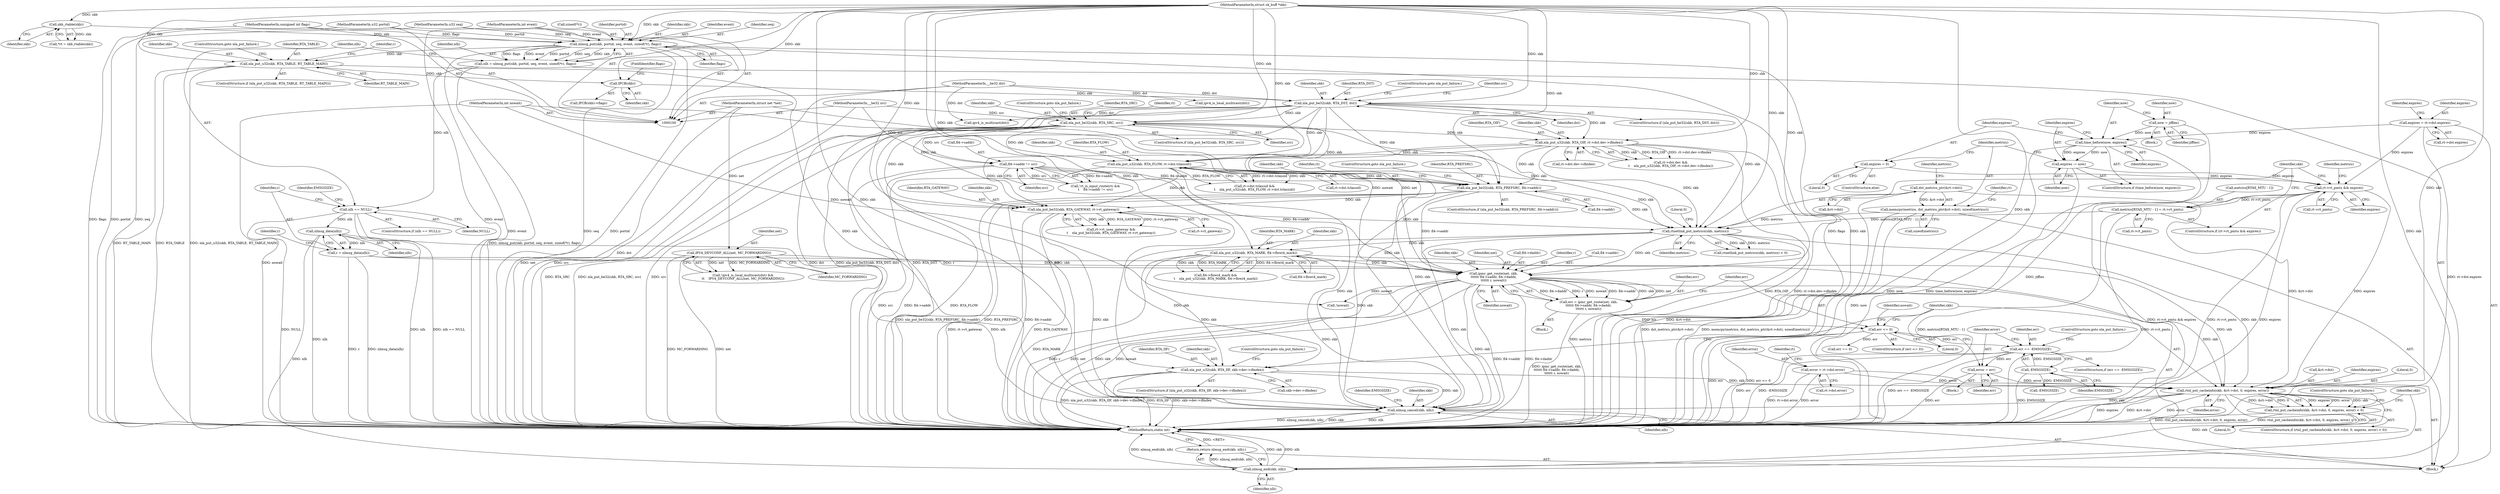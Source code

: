 digraph "0_linux_df4d92549f23e1c037e83323aff58a21b3de7fe0_1@pointer" {
"1000461" [label="(Call,rtnl_put_cacheinfo(skb, &rt->dst, 0, expires, error))"];
"1000410" [label="(Call,ipmr_get_route(net, skb,\n\t\t\t\t\t\t fl4->saddr, fl4->daddr,\n\t\t\t\t\t\t r, nowait))"];
"1000403" [label="(Call,IPV4_DEVCONF_ALL(net, MC_FORWARDING))"];
"1000101" [label="(MethodParameterIn,struct net *net)"];
"1000367" [label="(Call,rtnetlink_put_metrics(skb, metrics))"];
"1000297" [label="(Call,nla_put_be32(skb, RTA_PREFSRC, fl4->saddr))"];
"1000258" [label="(Call,nla_put_u32(skb, RTA_OIF, rt->dst.dev->ifindex))"];
"1000232" [label="(Call,nla_put_be32(skb, RTA_DST, dst))"];
"1000222" [label="(Call,IPCB(skb))"];
"1000175" [label="(Call,nla_put_u32(skb, RTA_TABLE, RT_TABLE_MAIN))"];
"1000127" [label="(Call,nlmsg_put(skb, portid, seq, event, sizeof(*r), flags))"];
"1000115" [label="(Call,skb_rtable(skb))"];
"1000105" [label="(MethodParameterIn,struct sk_buff *skb)"];
"1000106" [label="(MethodParameterIn,u32 portid)"];
"1000107" [label="(MethodParameterIn,u32 seq)"];
"1000108" [label="(MethodParameterIn,int event)"];
"1000110" [label="(MethodParameterIn,unsigned int flags)"];
"1000102" [label="(MethodParameterIn,__be32 dst)"];
"1000246" [label="(Call,nla_put_be32(skb, RTA_SRC, src))"];
"1000103" [label="(MethodParameterIn,__be32 src)"];
"1000276" [label="(Call,nla_put_u32(skb, RTA_FLOW, rt->dst.tclassid))"];
"1000290" [label="(Call,fl4->saddr != src)"];
"1000309" [label="(Call,nla_put_be32(skb, RTA_GATEWAY, rt->rt_gateway))"];
"1000356" [label="(Call,metrics[RTAX_MTU - 1] = rt->rt_pmtu)"];
"1000351" [label="(Call,rt->rt_pmtu && expires)"];
"1000338" [label="(Call,expires = 0)"];
"1000334" [label="(Call,expires -= now)"];
"1000331" [label="(Call,time_before(now, expires))"];
"1000327" [label="(Call,now = jiffies)"];
"1000316" [label="(Call,expires = rt->dst.expires)"];
"1000341" [label="(Call,memcpy(metrics, dst_metrics_ptr(&rt->dst), sizeof(metrics)))"];
"1000343" [label="(Call,dst_metrics_ptr(&rt->dst))"];
"1000377" [label="(Call,nla_put_u32(skb, RTA_MARK, fl4->flowi4_mark))"];
"1000143" [label="(Call,r = nlmsg_data(nlh))"];
"1000145" [label="(Call,nlmsg_data(nlh))"];
"1000137" [label="(Call,nlh == NULL)"];
"1000125" [label="(Call,nlh = nlmsg_put(skb, portid, seq, event, sizeof(*r), flags))"];
"1000109" [label="(MethodParameterIn,int nowait)"];
"1000450" [label="(Call,nla_put_u32(skb, RTA_IIF, skb->dev->ifindex))"];
"1000445" [label="(Call,error = err)"];
"1000440" [label="(Call,err == -EMSGSIZE)"];
"1000422" [label="(Call,err <= 0)"];
"1000408" [label="(Call,err = ipmr_get_route(net, skb,\n\t\t\t\t\t\t fl4->saddr, fl4->daddr,\n\t\t\t\t\t\t r, nowait))"];
"1000442" [label="(Call,-EMSGSIZE)"];
"1000384" [label="(Call,error = rt->dst.error)"];
"1000460" [label="(Call,rtnl_put_cacheinfo(skb, &rt->dst, 0, expires, error) < 0)"];
"1000473" [label="(Call,nlmsg_end(skb, nlh))"];
"1000472" [label="(Return,return nlmsg_end(skb, nlh);)"];
"1000477" [label="(Call,nlmsg_cancel(skb, nlh))"];
"1000449" [label="(ControlStructure,if (nla_put_u32(skb, RTA_IIF, skb->dev->ifindex)))"];
"1000143" [label="(Call,r = nlmsg_data(nlh))"];
"1000175" [label="(Call,nla_put_u32(skb, RTA_TABLE, RT_TABLE_MAIN))"];
"1000350" [label="(ControlStructure,if (rt->rt_pmtu && expires))"];
"1000416" [label="(Call,fl4->daddr)"];
"1000305" [label="(Call,rt->rt_uses_gateway &&\n\t    nla_put_be32(skb, RTA_GATEWAY, rt->rt_gateway))"];
"1000441" [label="(Identifier,err)"];
"1000362" [label="(Call,rt->rt_pmtu)"];
"1000419" [label="(Identifier,r)"];
"1000235" [label="(Identifier,dst)"];
"1000233" [label="(Identifier,skb)"];
"1000413" [label="(Call,fl4->saddr)"];
"1000246" [label="(Call,nla_put_be32(skb, RTA_SRC, src))"];
"1000177" [label="(Identifier,RTA_TABLE)"];
"1000247" [label="(Identifier,skb)"];
"1000276" [label="(Call,nla_put_u32(skb, RTA_FLOW, rt->dst.tclassid))"];
"1000431" [label="(Call,err == 0)"];
"1000368" [label="(Identifier,skb)"];
"1000102" [label="(MethodParameterIn,__be32 dst)"];
"1000458" [label="(ControlStructure,goto nla_put_failure;)"];
"1000483" [label="(MethodReturn,static int)"];
"1000312" [label="(Call,rt->rt_gateway)"];
"1000427" [label="(Call,!nowait)"];
"1000107" [label="(MethodParameterIn,u32 seq)"];
"1000473" [label="(Call,nlmsg_end(skb, nlh))"];
"1000370" [label="(Literal,0)"];
"1000277" [label="(Identifier,skb)"];
"1000421" [label="(ControlStructure,if (err <= 0))"];
"1000279" [label="(Call,rt->dst.tclassid)"];
"1000357" [label="(Call,metrics[RTAX_MTU - 1])"];
"1000403" [label="(Call,IPV4_DEVCONF_ALL(net, MC_FORWARDING))"];
"1000234" [label="(Identifier,RTA_DST)"];
"1000453" [label="(Call,skb->dev->ifindex)"];
"1000481" [label="(Call,-EMSGSIZE)"];
"1000336" [label="(Identifier,now)"];
"1000127" [label="(Call,nlmsg_put(skb, portid, seq, event, sizeof(*r), flags))"];
"1000294" [label="(Identifier,src)"];
"1000343" [label="(Call,dst_metrics_ptr(&rt->dst))"];
"1000351" [label="(Call,rt->rt_pmtu && expires)"];
"1000424" [label="(Literal,0)"];
"1000462" [label="(Identifier,skb)"];
"1000393" [label="(Identifier,rt)"];
"1000482" [label="(Identifier,EMSGSIZE)"];
"1000325" [label="(Block,)"];
"1000261" [label="(Call,rt->dst.dev->ifindex)"];
"1000410" [label="(Call,ipmr_get_route(net, skb,\n\t\t\t\t\t\t fl4->saddr, fl4->daddr,\n\t\t\t\t\t\t r, nowait))"];
"1000296" [label="(ControlStructure,if (nla_put_be32(skb, RTA_PREFSRC, fl4->saddr)))"];
"1000331" [label="(Call,time_before(now, expires))"];
"1000442" [label="(Call,-EMSGSIZE)"];
"1000412" [label="(Identifier,skb)"];
"1000333" [label="(Identifier,expires)"];
"1000444" [label="(ControlStructure,goto nla_put_failure;)"];
"1000270" [label="(Call,rt->dst.tclassid &&\n\t    nla_put_u32(skb, RTA_FLOW, rt->dst.tclassid))"];
"1000379" [label="(Identifier,RTA_MARK)"];
"1000334" [label="(Call,expires -= now)"];
"1000298" [label="(Identifier,skb)"];
"1000128" [label="(Identifier,skb)"];
"1000420" [label="(Identifier,nowait)"];
"1000309" [label="(Call,nla_put_be32(skb, RTA_GATEWAY, rt->rt_gateway))"];
"1000300" [label="(Call,fl4->saddr)"];
"1000136" [label="(ControlStructure,if (nlh == NULL))"];
"1000131" [label="(Identifier,event)"];
"1000471" [label="(ControlStructure,goto nla_put_failure;)"];
"1000258" [label="(Call,nla_put_u32(skb, RTA_OIF, rt->dst.dev->ifindex))"];
"1000111" [label="(Block,)"];
"1000463" [label="(Call,&rt->dst)"];
"1000135" [label="(Identifier,flags)"];
"1000352" [label="(Call,rt->rt_pmtu)"];
"1000461" [label="(Call,rtnl_put_cacheinfo(skb, &rt->dst, 0, expires, error))"];
"1000340" [label="(Literal,0)"];
"1000317" [label="(Identifier,expires)"];
"1000385" [label="(Identifier,error)"];
"1000373" [label="(Call,fl4->flowi4_mark &&\n\t    nla_put_u32(skb, RTA_MARK, fl4->flowi4_mark))"];
"1000399" [label="(Call,!ipv4_is_local_multicast(dst) &&\n\t\t    IPV4_DEVCONF_ALL(net, MC_FORWARDING))"];
"1000337" [label="(ControlStructure,else)"];
"1000101" [label="(MethodParameterIn,struct net *net)"];
"1000250" [label="(ControlStructure,goto nla_put_failure;)"];
"1000145" [label="(Call,nlmsg_data(nlh))"];
"1000126" [label="(Identifier,nlh)"];
"1000332" [label="(Identifier,now)"];
"1000423" [label="(Identifier,err)"];
"1000446" [label="(Identifier,error)"];
"1000232" [label="(Call,nla_put_be32(skb, RTA_DST, dst))"];
"1000106" [label="(MethodParameterIn,u32 portid)"];
"1000324" [label="(Identifier,expires)"];
"1000452" [label="(Identifier,RTA_IIF)"];
"1000460" [label="(Call,rtnl_put_cacheinfo(skb, &rt->dst, 0, expires, error) < 0)"];
"1000109" [label="(MethodParameterIn,int nowait)"];
"1000386" [label="(Call,rt->dst.error)"];
"1000236" [label="(ControlStructure,goto nla_put_failure;)"];
"1000142" [label="(Identifier,EMSGSIZE)"];
"1000116" [label="(Identifier,skb)"];
"1000475" [label="(Identifier,nlh)"];
"1000406" [label="(Block,)"];
"1000404" [label="(Identifier,net)"];
"1000384" [label="(Call,error = rt->dst.error)"];
"1000307" [label="(Identifier,rt)"];
"1000303" [label="(ControlStructure,goto nla_put_failure;)"];
"1000479" [label="(Identifier,nlh)"];
"1000231" [label="(ControlStructure,if (nla_put_be32(skb, RTA_DST, dst)))"];
"1000401" [label="(Call,ipv4_is_local_multicast(dst))"];
"1000342" [label="(Identifier,metrics)"];
"1000469" [label="(Identifier,error)"];
"1000405" [label="(Identifier,MC_FORWARDING)"];
"1000110" [label="(MethodParameterIn,unsigned int flags)"];
"1000144" [label="(Identifier,r)"];
"1000380" [label="(Call,fl4->flowi4_mark)"];
"1000377" [label="(Call,nla_put_u32(skb, RTA_MARK, fl4->flowi4_mark))"];
"1000260" [label="(Identifier,RTA_OIF)"];
"1000130" [label="(Identifier,seq)"];
"1000248" [label="(Identifier,RTA_SRC)"];
"1000378" [label="(Identifier,skb)"];
"1000474" [label="(Identifier,skb)"];
"1000411" [label="(Identifier,net)"];
"1000245" [label="(ControlStructure,if (nla_put_be32(skb, RTA_SRC, src)))"];
"1000468" [label="(Identifier,expires)"];
"1000125" [label="(Call,nlh = nlmsg_put(skb, portid, seq, event, sizeof(*r), flags))"];
"1000438" [label="(Block,)"];
"1000349" [label="(Identifier,metrics)"];
"1000335" [label="(Identifier,expires)"];
"1000182" [label="(Identifier,r)"];
"1000223" [label="(Identifier,skb)"];
"1000344" [label="(Call,&rt->dst)"];
"1000472" [label="(Return,return nlmsg_end(skb, nlh);)"];
"1000328" [label="(Identifier,now)"];
"1000339" [label="(Identifier,expires)"];
"1000451" [label="(Identifier,skb)"];
"1000238" [label="(Identifier,src)"];
"1000467" [label="(Literal,0)"];
"1000113" [label="(Call,*rt = skb_rtable(skb))"];
"1000330" [label="(ControlStructure,if (time_before(now, expires)))"];
"1000445" [label="(Call,error = err)"];
"1000327" [label="(Call,now = jiffies)"];
"1000224" [label="(FieldIdentifier,flags)"];
"1000338" [label="(Call,expires = 0)"];
"1000341" [label="(Call,memcpy(metrics, dst_metrics_ptr(&rt->dst), sizeof(metrics)))"];
"1000356" [label="(Call,metrics[RTAX_MTU - 1] = rt->rt_pmtu)"];
"1000132" [label="(Call,sizeof(*r))"];
"1000408" [label="(Call,err = ipmr_get_route(net, skb,\n\t\t\t\t\t\t fl4->saddr, fl4->daddr,\n\t\t\t\t\t\t r, nowait))"];
"1000249" [label="(Identifier,src)"];
"1000222" [label="(Call,IPCB(skb))"];
"1000450" [label="(Call,nla_put_u32(skb, RTA_IIF, skb->dev->ifindex))"];
"1000105" [label="(MethodParameterIn,struct sk_buff *skb)"];
"1000409" [label="(Identifier,err)"];
"1000176" [label="(Identifier,skb)"];
"1000353" [label="(Identifier,rt)"];
"1000318" [label="(Call,rt->dst.expires)"];
"1000367" [label="(Call,rtnetlink_put_metrics(skb, metrics))"];
"1000139" [label="(Identifier,NULL)"];
"1000278" [label="(Identifier,RTA_FLOW)"];
"1000103" [label="(MethodParameterIn,__be32 src)"];
"1000478" [label="(Identifier,skb)"];
"1000428" [label="(Identifier,nowait)"];
"1000221" [label="(Call,IPCB(skb)->flags)"];
"1000440" [label="(Call,err == -EMSGSIZE)"];
"1000174" [label="(ControlStructure,if (nla_put_u32(skb, RTA_TABLE, RT_TABLE_MAIN)))"];
"1000355" [label="(Identifier,expires)"];
"1000311" [label="(Identifier,RTA_GATEWAY)"];
"1000137" [label="(Call,nlh == NULL)"];
"1000477" [label="(Call,nlmsg_cancel(skb, nlh))"];
"1000447" [label="(Identifier,err)"];
"1000369" [label="(Identifier,metrics)"];
"1000310" [label="(Identifier,skb)"];
"1000179" [label="(ControlStructure,goto nla_put_failure;)"];
"1000397" [label="(Call,ipv4_is_multicast(dst))"];
"1000299" [label="(Identifier,RTA_PREFSRC)"];
"1000470" [label="(Literal,0)"];
"1000138" [label="(Identifier,nlh)"];
"1000297" [label="(Call,nla_put_be32(skb, RTA_PREFSRC, fl4->saddr))"];
"1000178" [label="(Identifier,RT_TABLE_MAIN)"];
"1000108" [label="(MethodParameterIn,int event)"];
"1000149" [label="(Identifier,r)"];
"1000291" [label="(Call,fl4->saddr)"];
"1000115" [label="(Call,skb_rtable(skb))"];
"1000286" [label="(Call,!rt_is_input_route(rt) &&\n\t    fl4->saddr != src)"];
"1000348" [label="(Call,sizeof(metrics))"];
"1000129" [label="(Identifier,portid)"];
"1000290" [label="(Call,fl4->saddr != src)"];
"1000259" [label="(Identifier,skb)"];
"1000443" [label="(Identifier,EMSGSIZE)"];
"1000329" [label="(Identifier,jiffies)"];
"1000146" [label="(Identifier,nlh)"];
"1000422" [label="(Call,err <= 0)"];
"1000358" [label="(Identifier,metrics)"];
"1000316" [label="(Call,expires = rt->dst.expires)"];
"1000439" [label="(ControlStructure,if (err == -EMSGSIZE))"];
"1000252" [label="(Call,rt->dst.dev &&\n\t    nla_put_u32(skb, RTA_OIF, rt->dst.dev->ifindex))"];
"1000459" [label="(ControlStructure,if (rtnl_put_cacheinfo(skb, &rt->dst, 0, expires, error) < 0))"];
"1000366" [label="(Call,rtnetlink_put_metrics(skb, metrics) < 0)"];
"1000255" [label="(Identifier,rt)"];
"1000461" -> "1000460"  [label="AST: "];
"1000461" -> "1000469"  [label="CFG: "];
"1000462" -> "1000461"  [label="AST: "];
"1000463" -> "1000461"  [label="AST: "];
"1000467" -> "1000461"  [label="AST: "];
"1000468" -> "1000461"  [label="AST: "];
"1000469" -> "1000461"  [label="AST: "];
"1000470" -> "1000461"  [label="CFG: "];
"1000461" -> "1000483"  [label="DDG: expires"];
"1000461" -> "1000483"  [label="DDG: &rt->dst"];
"1000461" -> "1000483"  [label="DDG: error"];
"1000461" -> "1000460"  [label="DDG: expires"];
"1000461" -> "1000460"  [label="DDG: error"];
"1000461" -> "1000460"  [label="DDG: skb"];
"1000461" -> "1000460"  [label="DDG: &rt->dst"];
"1000461" -> "1000460"  [label="DDG: 0"];
"1000410" -> "1000461"  [label="DDG: skb"];
"1000367" -> "1000461"  [label="DDG: skb"];
"1000377" -> "1000461"  [label="DDG: skb"];
"1000450" -> "1000461"  [label="DDG: skb"];
"1000105" -> "1000461"  [label="DDG: skb"];
"1000343" -> "1000461"  [label="DDG: &rt->dst"];
"1000351" -> "1000461"  [label="DDG: expires"];
"1000445" -> "1000461"  [label="DDG: error"];
"1000384" -> "1000461"  [label="DDG: error"];
"1000461" -> "1000473"  [label="DDG: skb"];
"1000461" -> "1000477"  [label="DDG: skb"];
"1000410" -> "1000408"  [label="AST: "];
"1000410" -> "1000420"  [label="CFG: "];
"1000411" -> "1000410"  [label="AST: "];
"1000412" -> "1000410"  [label="AST: "];
"1000413" -> "1000410"  [label="AST: "];
"1000416" -> "1000410"  [label="AST: "];
"1000419" -> "1000410"  [label="AST: "];
"1000420" -> "1000410"  [label="AST: "];
"1000408" -> "1000410"  [label="CFG: "];
"1000410" -> "1000483"  [label="DDG: r"];
"1000410" -> "1000483"  [label="DDG: net"];
"1000410" -> "1000483"  [label="DDG: skb"];
"1000410" -> "1000483"  [label="DDG: nowait"];
"1000410" -> "1000483"  [label="DDG: fl4->saddr"];
"1000410" -> "1000483"  [label="DDG: fl4->daddr"];
"1000410" -> "1000408"  [label="DDG: fl4->daddr"];
"1000410" -> "1000408"  [label="DDG: r"];
"1000410" -> "1000408"  [label="DDG: nowait"];
"1000410" -> "1000408"  [label="DDG: fl4->saddr"];
"1000410" -> "1000408"  [label="DDG: skb"];
"1000410" -> "1000408"  [label="DDG: net"];
"1000403" -> "1000410"  [label="DDG: net"];
"1000101" -> "1000410"  [label="DDG: net"];
"1000367" -> "1000410"  [label="DDG: skb"];
"1000377" -> "1000410"  [label="DDG: skb"];
"1000105" -> "1000410"  [label="DDG: skb"];
"1000290" -> "1000410"  [label="DDG: fl4->saddr"];
"1000297" -> "1000410"  [label="DDG: fl4->saddr"];
"1000143" -> "1000410"  [label="DDG: r"];
"1000109" -> "1000410"  [label="DDG: nowait"];
"1000410" -> "1000427"  [label="DDG: nowait"];
"1000410" -> "1000477"  [label="DDG: skb"];
"1000403" -> "1000399"  [label="AST: "];
"1000403" -> "1000405"  [label="CFG: "];
"1000404" -> "1000403"  [label="AST: "];
"1000405" -> "1000403"  [label="AST: "];
"1000399" -> "1000403"  [label="CFG: "];
"1000403" -> "1000483"  [label="DDG: MC_FORWARDING"];
"1000403" -> "1000483"  [label="DDG: net"];
"1000403" -> "1000399"  [label="DDG: net"];
"1000403" -> "1000399"  [label="DDG: MC_FORWARDING"];
"1000101" -> "1000403"  [label="DDG: net"];
"1000101" -> "1000100"  [label="AST: "];
"1000101" -> "1000483"  [label="DDG: net"];
"1000367" -> "1000366"  [label="AST: "];
"1000367" -> "1000369"  [label="CFG: "];
"1000368" -> "1000367"  [label="AST: "];
"1000369" -> "1000367"  [label="AST: "];
"1000370" -> "1000367"  [label="CFG: "];
"1000367" -> "1000483"  [label="DDG: metrics"];
"1000367" -> "1000366"  [label="DDG: skb"];
"1000367" -> "1000366"  [label="DDG: metrics"];
"1000297" -> "1000367"  [label="DDG: skb"];
"1000232" -> "1000367"  [label="DDG: skb"];
"1000276" -> "1000367"  [label="DDG: skb"];
"1000246" -> "1000367"  [label="DDG: skb"];
"1000258" -> "1000367"  [label="DDG: skb"];
"1000309" -> "1000367"  [label="DDG: skb"];
"1000105" -> "1000367"  [label="DDG: skb"];
"1000356" -> "1000367"  [label="DDG: metrics[RTAX_MTU - 1]"];
"1000341" -> "1000367"  [label="DDG: metrics"];
"1000367" -> "1000377"  [label="DDG: skb"];
"1000367" -> "1000450"  [label="DDG: skb"];
"1000367" -> "1000477"  [label="DDG: skb"];
"1000297" -> "1000296"  [label="AST: "];
"1000297" -> "1000300"  [label="CFG: "];
"1000298" -> "1000297"  [label="AST: "];
"1000299" -> "1000297"  [label="AST: "];
"1000300" -> "1000297"  [label="AST: "];
"1000303" -> "1000297"  [label="CFG: "];
"1000307" -> "1000297"  [label="CFG: "];
"1000297" -> "1000483"  [label="DDG: nla_put_be32(skb, RTA_PREFSRC, fl4->saddr)"];
"1000297" -> "1000483"  [label="DDG: RTA_PREFSRC"];
"1000297" -> "1000483"  [label="DDG: fl4->saddr"];
"1000258" -> "1000297"  [label="DDG: skb"];
"1000232" -> "1000297"  [label="DDG: skb"];
"1000276" -> "1000297"  [label="DDG: skb"];
"1000246" -> "1000297"  [label="DDG: skb"];
"1000105" -> "1000297"  [label="DDG: skb"];
"1000290" -> "1000297"  [label="DDG: fl4->saddr"];
"1000297" -> "1000309"  [label="DDG: skb"];
"1000297" -> "1000477"  [label="DDG: skb"];
"1000258" -> "1000252"  [label="AST: "];
"1000258" -> "1000261"  [label="CFG: "];
"1000259" -> "1000258"  [label="AST: "];
"1000260" -> "1000258"  [label="AST: "];
"1000261" -> "1000258"  [label="AST: "];
"1000252" -> "1000258"  [label="CFG: "];
"1000258" -> "1000483"  [label="DDG: RTA_OIF"];
"1000258" -> "1000483"  [label="DDG: rt->dst.dev->ifindex"];
"1000258" -> "1000252"  [label="DDG: skb"];
"1000258" -> "1000252"  [label="DDG: RTA_OIF"];
"1000258" -> "1000252"  [label="DDG: rt->dst.dev->ifindex"];
"1000232" -> "1000258"  [label="DDG: skb"];
"1000246" -> "1000258"  [label="DDG: skb"];
"1000105" -> "1000258"  [label="DDG: skb"];
"1000258" -> "1000276"  [label="DDG: skb"];
"1000258" -> "1000309"  [label="DDG: skb"];
"1000258" -> "1000477"  [label="DDG: skb"];
"1000232" -> "1000231"  [label="AST: "];
"1000232" -> "1000235"  [label="CFG: "];
"1000233" -> "1000232"  [label="AST: "];
"1000234" -> "1000232"  [label="AST: "];
"1000235" -> "1000232"  [label="AST: "];
"1000236" -> "1000232"  [label="CFG: "];
"1000238" -> "1000232"  [label="CFG: "];
"1000232" -> "1000483"  [label="DDG: dst"];
"1000232" -> "1000483"  [label="DDG: nla_put_be32(skb, RTA_DST, dst)"];
"1000232" -> "1000483"  [label="DDG: RTA_DST"];
"1000222" -> "1000232"  [label="DDG: skb"];
"1000105" -> "1000232"  [label="DDG: skb"];
"1000102" -> "1000232"  [label="DDG: dst"];
"1000232" -> "1000246"  [label="DDG: skb"];
"1000232" -> "1000276"  [label="DDG: skb"];
"1000232" -> "1000309"  [label="DDG: skb"];
"1000232" -> "1000397"  [label="DDG: dst"];
"1000232" -> "1000477"  [label="DDG: skb"];
"1000222" -> "1000221"  [label="AST: "];
"1000222" -> "1000223"  [label="CFG: "];
"1000223" -> "1000222"  [label="AST: "];
"1000224" -> "1000222"  [label="CFG: "];
"1000175" -> "1000222"  [label="DDG: skb"];
"1000105" -> "1000222"  [label="DDG: skb"];
"1000175" -> "1000174"  [label="AST: "];
"1000175" -> "1000178"  [label="CFG: "];
"1000176" -> "1000175"  [label="AST: "];
"1000177" -> "1000175"  [label="AST: "];
"1000178" -> "1000175"  [label="AST: "];
"1000179" -> "1000175"  [label="CFG: "];
"1000182" -> "1000175"  [label="CFG: "];
"1000175" -> "1000483"  [label="DDG: RT_TABLE_MAIN"];
"1000175" -> "1000483"  [label="DDG: RTA_TABLE"];
"1000175" -> "1000483"  [label="DDG: nla_put_u32(skb, RTA_TABLE, RT_TABLE_MAIN)"];
"1000127" -> "1000175"  [label="DDG: skb"];
"1000105" -> "1000175"  [label="DDG: skb"];
"1000175" -> "1000477"  [label="DDG: skb"];
"1000127" -> "1000125"  [label="AST: "];
"1000127" -> "1000135"  [label="CFG: "];
"1000128" -> "1000127"  [label="AST: "];
"1000129" -> "1000127"  [label="AST: "];
"1000130" -> "1000127"  [label="AST: "];
"1000131" -> "1000127"  [label="AST: "];
"1000132" -> "1000127"  [label="AST: "];
"1000135" -> "1000127"  [label="AST: "];
"1000125" -> "1000127"  [label="CFG: "];
"1000127" -> "1000483"  [label="DDG: seq"];
"1000127" -> "1000483"  [label="DDG: portid"];
"1000127" -> "1000483"  [label="DDG: flags"];
"1000127" -> "1000483"  [label="DDG: skb"];
"1000127" -> "1000483"  [label="DDG: event"];
"1000127" -> "1000125"  [label="DDG: flags"];
"1000127" -> "1000125"  [label="DDG: event"];
"1000127" -> "1000125"  [label="DDG: portid"];
"1000127" -> "1000125"  [label="DDG: seq"];
"1000127" -> "1000125"  [label="DDG: skb"];
"1000115" -> "1000127"  [label="DDG: skb"];
"1000105" -> "1000127"  [label="DDG: skb"];
"1000106" -> "1000127"  [label="DDG: portid"];
"1000107" -> "1000127"  [label="DDG: seq"];
"1000108" -> "1000127"  [label="DDG: event"];
"1000110" -> "1000127"  [label="DDG: flags"];
"1000115" -> "1000113"  [label="AST: "];
"1000115" -> "1000116"  [label="CFG: "];
"1000116" -> "1000115"  [label="AST: "];
"1000113" -> "1000115"  [label="CFG: "];
"1000115" -> "1000113"  [label="DDG: skb"];
"1000105" -> "1000115"  [label="DDG: skb"];
"1000105" -> "1000100"  [label="AST: "];
"1000105" -> "1000483"  [label="DDG: skb"];
"1000105" -> "1000246"  [label="DDG: skb"];
"1000105" -> "1000276"  [label="DDG: skb"];
"1000105" -> "1000309"  [label="DDG: skb"];
"1000105" -> "1000377"  [label="DDG: skb"];
"1000105" -> "1000450"  [label="DDG: skb"];
"1000105" -> "1000473"  [label="DDG: skb"];
"1000105" -> "1000477"  [label="DDG: skb"];
"1000106" -> "1000100"  [label="AST: "];
"1000106" -> "1000483"  [label="DDG: portid"];
"1000107" -> "1000100"  [label="AST: "];
"1000107" -> "1000483"  [label="DDG: seq"];
"1000108" -> "1000100"  [label="AST: "];
"1000108" -> "1000483"  [label="DDG: event"];
"1000110" -> "1000100"  [label="AST: "];
"1000110" -> "1000483"  [label="DDG: flags"];
"1000102" -> "1000100"  [label="AST: "];
"1000102" -> "1000483"  [label="DDG: dst"];
"1000102" -> "1000397"  [label="DDG: dst"];
"1000102" -> "1000401"  [label="DDG: dst"];
"1000246" -> "1000245"  [label="AST: "];
"1000246" -> "1000249"  [label="CFG: "];
"1000247" -> "1000246"  [label="AST: "];
"1000248" -> "1000246"  [label="AST: "];
"1000249" -> "1000246"  [label="AST: "];
"1000250" -> "1000246"  [label="CFG: "];
"1000255" -> "1000246"  [label="CFG: "];
"1000246" -> "1000483"  [label="DDG: RTA_SRC"];
"1000246" -> "1000483"  [label="DDG: nla_put_be32(skb, RTA_SRC, src)"];
"1000246" -> "1000483"  [label="DDG: src"];
"1000103" -> "1000246"  [label="DDG: src"];
"1000246" -> "1000276"  [label="DDG: skb"];
"1000246" -> "1000290"  [label="DDG: src"];
"1000246" -> "1000309"  [label="DDG: skb"];
"1000246" -> "1000477"  [label="DDG: skb"];
"1000103" -> "1000100"  [label="AST: "];
"1000103" -> "1000483"  [label="DDG: src"];
"1000103" -> "1000290"  [label="DDG: src"];
"1000276" -> "1000270"  [label="AST: "];
"1000276" -> "1000279"  [label="CFG: "];
"1000277" -> "1000276"  [label="AST: "];
"1000278" -> "1000276"  [label="AST: "];
"1000279" -> "1000276"  [label="AST: "];
"1000270" -> "1000276"  [label="CFG: "];
"1000276" -> "1000483"  [label="DDG: RTA_FLOW"];
"1000276" -> "1000270"  [label="DDG: rt->dst.tclassid"];
"1000276" -> "1000270"  [label="DDG: skb"];
"1000276" -> "1000270"  [label="DDG: RTA_FLOW"];
"1000276" -> "1000309"  [label="DDG: skb"];
"1000276" -> "1000477"  [label="DDG: skb"];
"1000290" -> "1000286"  [label="AST: "];
"1000290" -> "1000294"  [label="CFG: "];
"1000291" -> "1000290"  [label="AST: "];
"1000294" -> "1000290"  [label="AST: "];
"1000286" -> "1000290"  [label="CFG: "];
"1000290" -> "1000483"  [label="DDG: fl4->saddr"];
"1000290" -> "1000483"  [label="DDG: src"];
"1000290" -> "1000286"  [label="DDG: fl4->saddr"];
"1000290" -> "1000286"  [label="DDG: src"];
"1000309" -> "1000305"  [label="AST: "];
"1000309" -> "1000312"  [label="CFG: "];
"1000310" -> "1000309"  [label="AST: "];
"1000311" -> "1000309"  [label="AST: "];
"1000312" -> "1000309"  [label="AST: "];
"1000305" -> "1000309"  [label="CFG: "];
"1000309" -> "1000483"  [label="DDG: rt->rt_gateway"];
"1000309" -> "1000483"  [label="DDG: RTA_GATEWAY"];
"1000309" -> "1000305"  [label="DDG: skb"];
"1000309" -> "1000305"  [label="DDG: RTA_GATEWAY"];
"1000309" -> "1000305"  [label="DDG: rt->rt_gateway"];
"1000309" -> "1000477"  [label="DDG: skb"];
"1000356" -> "1000350"  [label="AST: "];
"1000356" -> "1000362"  [label="CFG: "];
"1000357" -> "1000356"  [label="AST: "];
"1000362" -> "1000356"  [label="AST: "];
"1000368" -> "1000356"  [label="CFG: "];
"1000356" -> "1000483"  [label="DDG: metrics[RTAX_MTU - 1]"];
"1000356" -> "1000483"  [label="DDG: rt->rt_pmtu"];
"1000351" -> "1000356"  [label="DDG: rt->rt_pmtu"];
"1000351" -> "1000350"  [label="AST: "];
"1000351" -> "1000352"  [label="CFG: "];
"1000351" -> "1000355"  [label="CFG: "];
"1000352" -> "1000351"  [label="AST: "];
"1000355" -> "1000351"  [label="AST: "];
"1000358" -> "1000351"  [label="CFG: "];
"1000368" -> "1000351"  [label="CFG: "];
"1000351" -> "1000483"  [label="DDG: rt->rt_pmtu && expires"];
"1000351" -> "1000483"  [label="DDG: rt->rt_pmtu"];
"1000351" -> "1000483"  [label="DDG: expires"];
"1000338" -> "1000351"  [label="DDG: expires"];
"1000334" -> "1000351"  [label="DDG: expires"];
"1000316" -> "1000351"  [label="DDG: expires"];
"1000338" -> "1000337"  [label="AST: "];
"1000338" -> "1000340"  [label="CFG: "];
"1000339" -> "1000338"  [label="AST: "];
"1000340" -> "1000338"  [label="AST: "];
"1000342" -> "1000338"  [label="CFG: "];
"1000334" -> "1000330"  [label="AST: "];
"1000334" -> "1000336"  [label="CFG: "];
"1000335" -> "1000334"  [label="AST: "];
"1000336" -> "1000334"  [label="AST: "];
"1000342" -> "1000334"  [label="CFG: "];
"1000334" -> "1000483"  [label="DDG: now"];
"1000331" -> "1000334"  [label="DDG: now"];
"1000331" -> "1000334"  [label="DDG: expires"];
"1000331" -> "1000330"  [label="AST: "];
"1000331" -> "1000333"  [label="CFG: "];
"1000332" -> "1000331"  [label="AST: "];
"1000333" -> "1000331"  [label="AST: "];
"1000335" -> "1000331"  [label="CFG: "];
"1000339" -> "1000331"  [label="CFG: "];
"1000331" -> "1000483"  [label="DDG: time_before(now, expires)"];
"1000331" -> "1000483"  [label="DDG: now"];
"1000327" -> "1000331"  [label="DDG: now"];
"1000316" -> "1000331"  [label="DDG: expires"];
"1000327" -> "1000325"  [label="AST: "];
"1000327" -> "1000329"  [label="CFG: "];
"1000328" -> "1000327"  [label="AST: "];
"1000329" -> "1000327"  [label="AST: "];
"1000332" -> "1000327"  [label="CFG: "];
"1000327" -> "1000483"  [label="DDG: jiffies"];
"1000316" -> "1000111"  [label="AST: "];
"1000316" -> "1000318"  [label="CFG: "];
"1000317" -> "1000316"  [label="AST: "];
"1000318" -> "1000316"  [label="AST: "];
"1000324" -> "1000316"  [label="CFG: "];
"1000316" -> "1000483"  [label="DDG: rt->dst.expires"];
"1000341" -> "1000111"  [label="AST: "];
"1000341" -> "1000348"  [label="CFG: "];
"1000342" -> "1000341"  [label="AST: "];
"1000343" -> "1000341"  [label="AST: "];
"1000348" -> "1000341"  [label="AST: "];
"1000353" -> "1000341"  [label="CFG: "];
"1000341" -> "1000483"  [label="DDG: dst_metrics_ptr(&rt->dst)"];
"1000341" -> "1000483"  [label="DDG: memcpy(metrics, dst_metrics_ptr(&rt->dst), sizeof(metrics))"];
"1000343" -> "1000341"  [label="DDG: &rt->dst"];
"1000343" -> "1000344"  [label="CFG: "];
"1000344" -> "1000343"  [label="AST: "];
"1000349" -> "1000343"  [label="CFG: "];
"1000343" -> "1000483"  [label="DDG: &rt->dst"];
"1000377" -> "1000373"  [label="AST: "];
"1000377" -> "1000380"  [label="CFG: "];
"1000378" -> "1000377"  [label="AST: "];
"1000379" -> "1000377"  [label="AST: "];
"1000380" -> "1000377"  [label="AST: "];
"1000373" -> "1000377"  [label="CFG: "];
"1000377" -> "1000483"  [label="DDG: RTA_MARK"];
"1000377" -> "1000373"  [label="DDG: fl4->flowi4_mark"];
"1000377" -> "1000373"  [label="DDG: skb"];
"1000377" -> "1000373"  [label="DDG: RTA_MARK"];
"1000377" -> "1000450"  [label="DDG: skb"];
"1000377" -> "1000477"  [label="DDG: skb"];
"1000143" -> "1000111"  [label="AST: "];
"1000143" -> "1000145"  [label="CFG: "];
"1000144" -> "1000143"  [label="AST: "];
"1000145" -> "1000143"  [label="AST: "];
"1000149" -> "1000143"  [label="CFG: "];
"1000143" -> "1000483"  [label="DDG: r"];
"1000143" -> "1000483"  [label="DDG: nlmsg_data(nlh)"];
"1000145" -> "1000143"  [label="DDG: nlh"];
"1000145" -> "1000146"  [label="CFG: "];
"1000146" -> "1000145"  [label="AST: "];
"1000145" -> "1000483"  [label="DDG: nlh"];
"1000137" -> "1000145"  [label="DDG: nlh"];
"1000145" -> "1000473"  [label="DDG: nlh"];
"1000145" -> "1000477"  [label="DDG: nlh"];
"1000137" -> "1000136"  [label="AST: "];
"1000137" -> "1000139"  [label="CFG: "];
"1000138" -> "1000137"  [label="AST: "];
"1000139" -> "1000137"  [label="AST: "];
"1000142" -> "1000137"  [label="CFG: "];
"1000144" -> "1000137"  [label="CFG: "];
"1000137" -> "1000483"  [label="DDG: NULL"];
"1000137" -> "1000483"  [label="DDG: nlh"];
"1000137" -> "1000483"  [label="DDG: nlh == NULL"];
"1000125" -> "1000137"  [label="DDG: nlh"];
"1000125" -> "1000111"  [label="AST: "];
"1000126" -> "1000125"  [label="AST: "];
"1000138" -> "1000125"  [label="CFG: "];
"1000125" -> "1000483"  [label="DDG: nlmsg_put(skb, portid, seq, event, sizeof(*r), flags)"];
"1000109" -> "1000100"  [label="AST: "];
"1000109" -> "1000483"  [label="DDG: nowait"];
"1000109" -> "1000427"  [label="DDG: nowait"];
"1000450" -> "1000449"  [label="AST: "];
"1000450" -> "1000453"  [label="CFG: "];
"1000451" -> "1000450"  [label="AST: "];
"1000452" -> "1000450"  [label="AST: "];
"1000453" -> "1000450"  [label="AST: "];
"1000458" -> "1000450"  [label="CFG: "];
"1000462" -> "1000450"  [label="CFG: "];
"1000450" -> "1000483"  [label="DDG: nla_put_u32(skb, RTA_IIF, skb->dev->ifindex)"];
"1000450" -> "1000483"  [label="DDG: RTA_IIF"];
"1000450" -> "1000483"  [label="DDG: skb->dev->ifindex"];
"1000450" -> "1000477"  [label="DDG: skb"];
"1000445" -> "1000438"  [label="AST: "];
"1000445" -> "1000447"  [label="CFG: "];
"1000446" -> "1000445"  [label="AST: "];
"1000447" -> "1000445"  [label="AST: "];
"1000462" -> "1000445"  [label="CFG: "];
"1000445" -> "1000483"  [label="DDG: err"];
"1000440" -> "1000445"  [label="DDG: err"];
"1000440" -> "1000439"  [label="AST: "];
"1000440" -> "1000442"  [label="CFG: "];
"1000441" -> "1000440"  [label="AST: "];
"1000442" -> "1000440"  [label="AST: "];
"1000444" -> "1000440"  [label="CFG: "];
"1000446" -> "1000440"  [label="CFG: "];
"1000440" -> "1000483"  [label="DDG: -EMSGSIZE"];
"1000440" -> "1000483"  [label="DDG: err == -EMSGSIZE"];
"1000440" -> "1000483"  [label="DDG: err"];
"1000422" -> "1000440"  [label="DDG: err"];
"1000442" -> "1000440"  [label="DDG: EMSGSIZE"];
"1000422" -> "1000421"  [label="AST: "];
"1000422" -> "1000424"  [label="CFG: "];
"1000423" -> "1000422"  [label="AST: "];
"1000424" -> "1000422"  [label="AST: "];
"1000428" -> "1000422"  [label="CFG: "];
"1000462" -> "1000422"  [label="CFG: "];
"1000422" -> "1000483"  [label="DDG: err"];
"1000422" -> "1000483"  [label="DDG: err <= 0"];
"1000408" -> "1000422"  [label="DDG: err"];
"1000422" -> "1000431"  [label="DDG: err"];
"1000408" -> "1000406"  [label="AST: "];
"1000409" -> "1000408"  [label="AST: "];
"1000423" -> "1000408"  [label="CFG: "];
"1000408" -> "1000483"  [label="DDG: ipmr_get_route(net, skb,\n\t\t\t\t\t\t fl4->saddr, fl4->daddr,\n\t\t\t\t\t\t r, nowait)"];
"1000442" -> "1000443"  [label="CFG: "];
"1000443" -> "1000442"  [label="AST: "];
"1000442" -> "1000483"  [label="DDG: EMSGSIZE"];
"1000442" -> "1000481"  [label="DDG: EMSGSIZE"];
"1000384" -> "1000111"  [label="AST: "];
"1000384" -> "1000386"  [label="CFG: "];
"1000385" -> "1000384"  [label="AST: "];
"1000386" -> "1000384"  [label="AST: "];
"1000393" -> "1000384"  [label="CFG: "];
"1000384" -> "1000483"  [label="DDG: rt->dst.error"];
"1000384" -> "1000483"  [label="DDG: error"];
"1000460" -> "1000459"  [label="AST: "];
"1000460" -> "1000470"  [label="CFG: "];
"1000470" -> "1000460"  [label="AST: "];
"1000471" -> "1000460"  [label="CFG: "];
"1000474" -> "1000460"  [label="CFG: "];
"1000460" -> "1000483"  [label="DDG: rtnl_put_cacheinfo(skb, &rt->dst, 0, expires, error)"];
"1000460" -> "1000483"  [label="DDG: rtnl_put_cacheinfo(skb, &rt->dst, 0, expires, error) < 0"];
"1000473" -> "1000472"  [label="AST: "];
"1000473" -> "1000475"  [label="CFG: "];
"1000474" -> "1000473"  [label="AST: "];
"1000475" -> "1000473"  [label="AST: "];
"1000472" -> "1000473"  [label="CFG: "];
"1000473" -> "1000483"  [label="DDG: skb"];
"1000473" -> "1000483"  [label="DDG: nlh"];
"1000473" -> "1000483"  [label="DDG: nlmsg_end(skb, nlh)"];
"1000473" -> "1000472"  [label="DDG: nlmsg_end(skb, nlh)"];
"1000472" -> "1000111"  [label="AST: "];
"1000483" -> "1000472"  [label="CFG: "];
"1000472" -> "1000483"  [label="DDG: <RET>"];
"1000477" -> "1000111"  [label="AST: "];
"1000477" -> "1000479"  [label="CFG: "];
"1000478" -> "1000477"  [label="AST: "];
"1000479" -> "1000477"  [label="AST: "];
"1000482" -> "1000477"  [label="CFG: "];
"1000477" -> "1000483"  [label="DDG: nlh"];
"1000477" -> "1000483"  [label="DDG: nlmsg_cancel(skb, nlh)"];
"1000477" -> "1000483"  [label="DDG: skb"];
}
